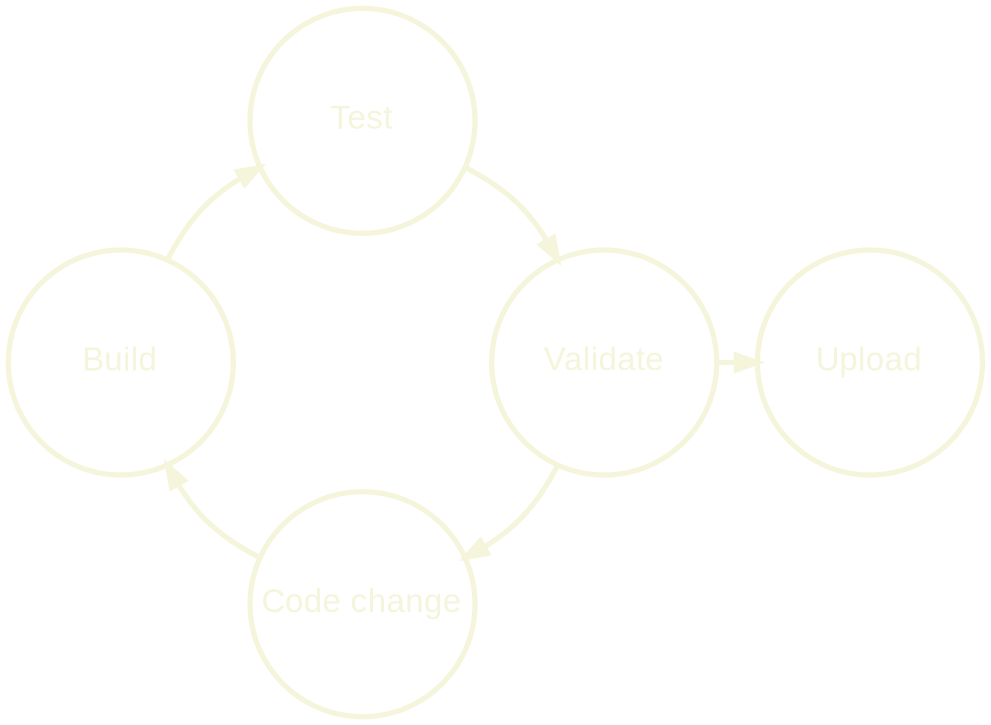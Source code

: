 digraph development {
  rankdir=LR;
  rank="same"
  bgcolor="transparent"
  layout=circo
  node [color="#F5F5DC" fontcolor="#F5F5DC" fontname="Arial" shape=circle fontsize=16 fixedsize=true width=1.5 penwidth=2.5]
  graph [overlap=false splines=curved penwidth=2.5]
  edge [color="#F5F5DC" penwidth=2.5 overlap=false]
  "Code change" -> "Build"
  "Build" -> "Test"
  "Test" -> "Validate"
  "Validate" -> "Code change"
  "Validate" -> "Upload"
}
